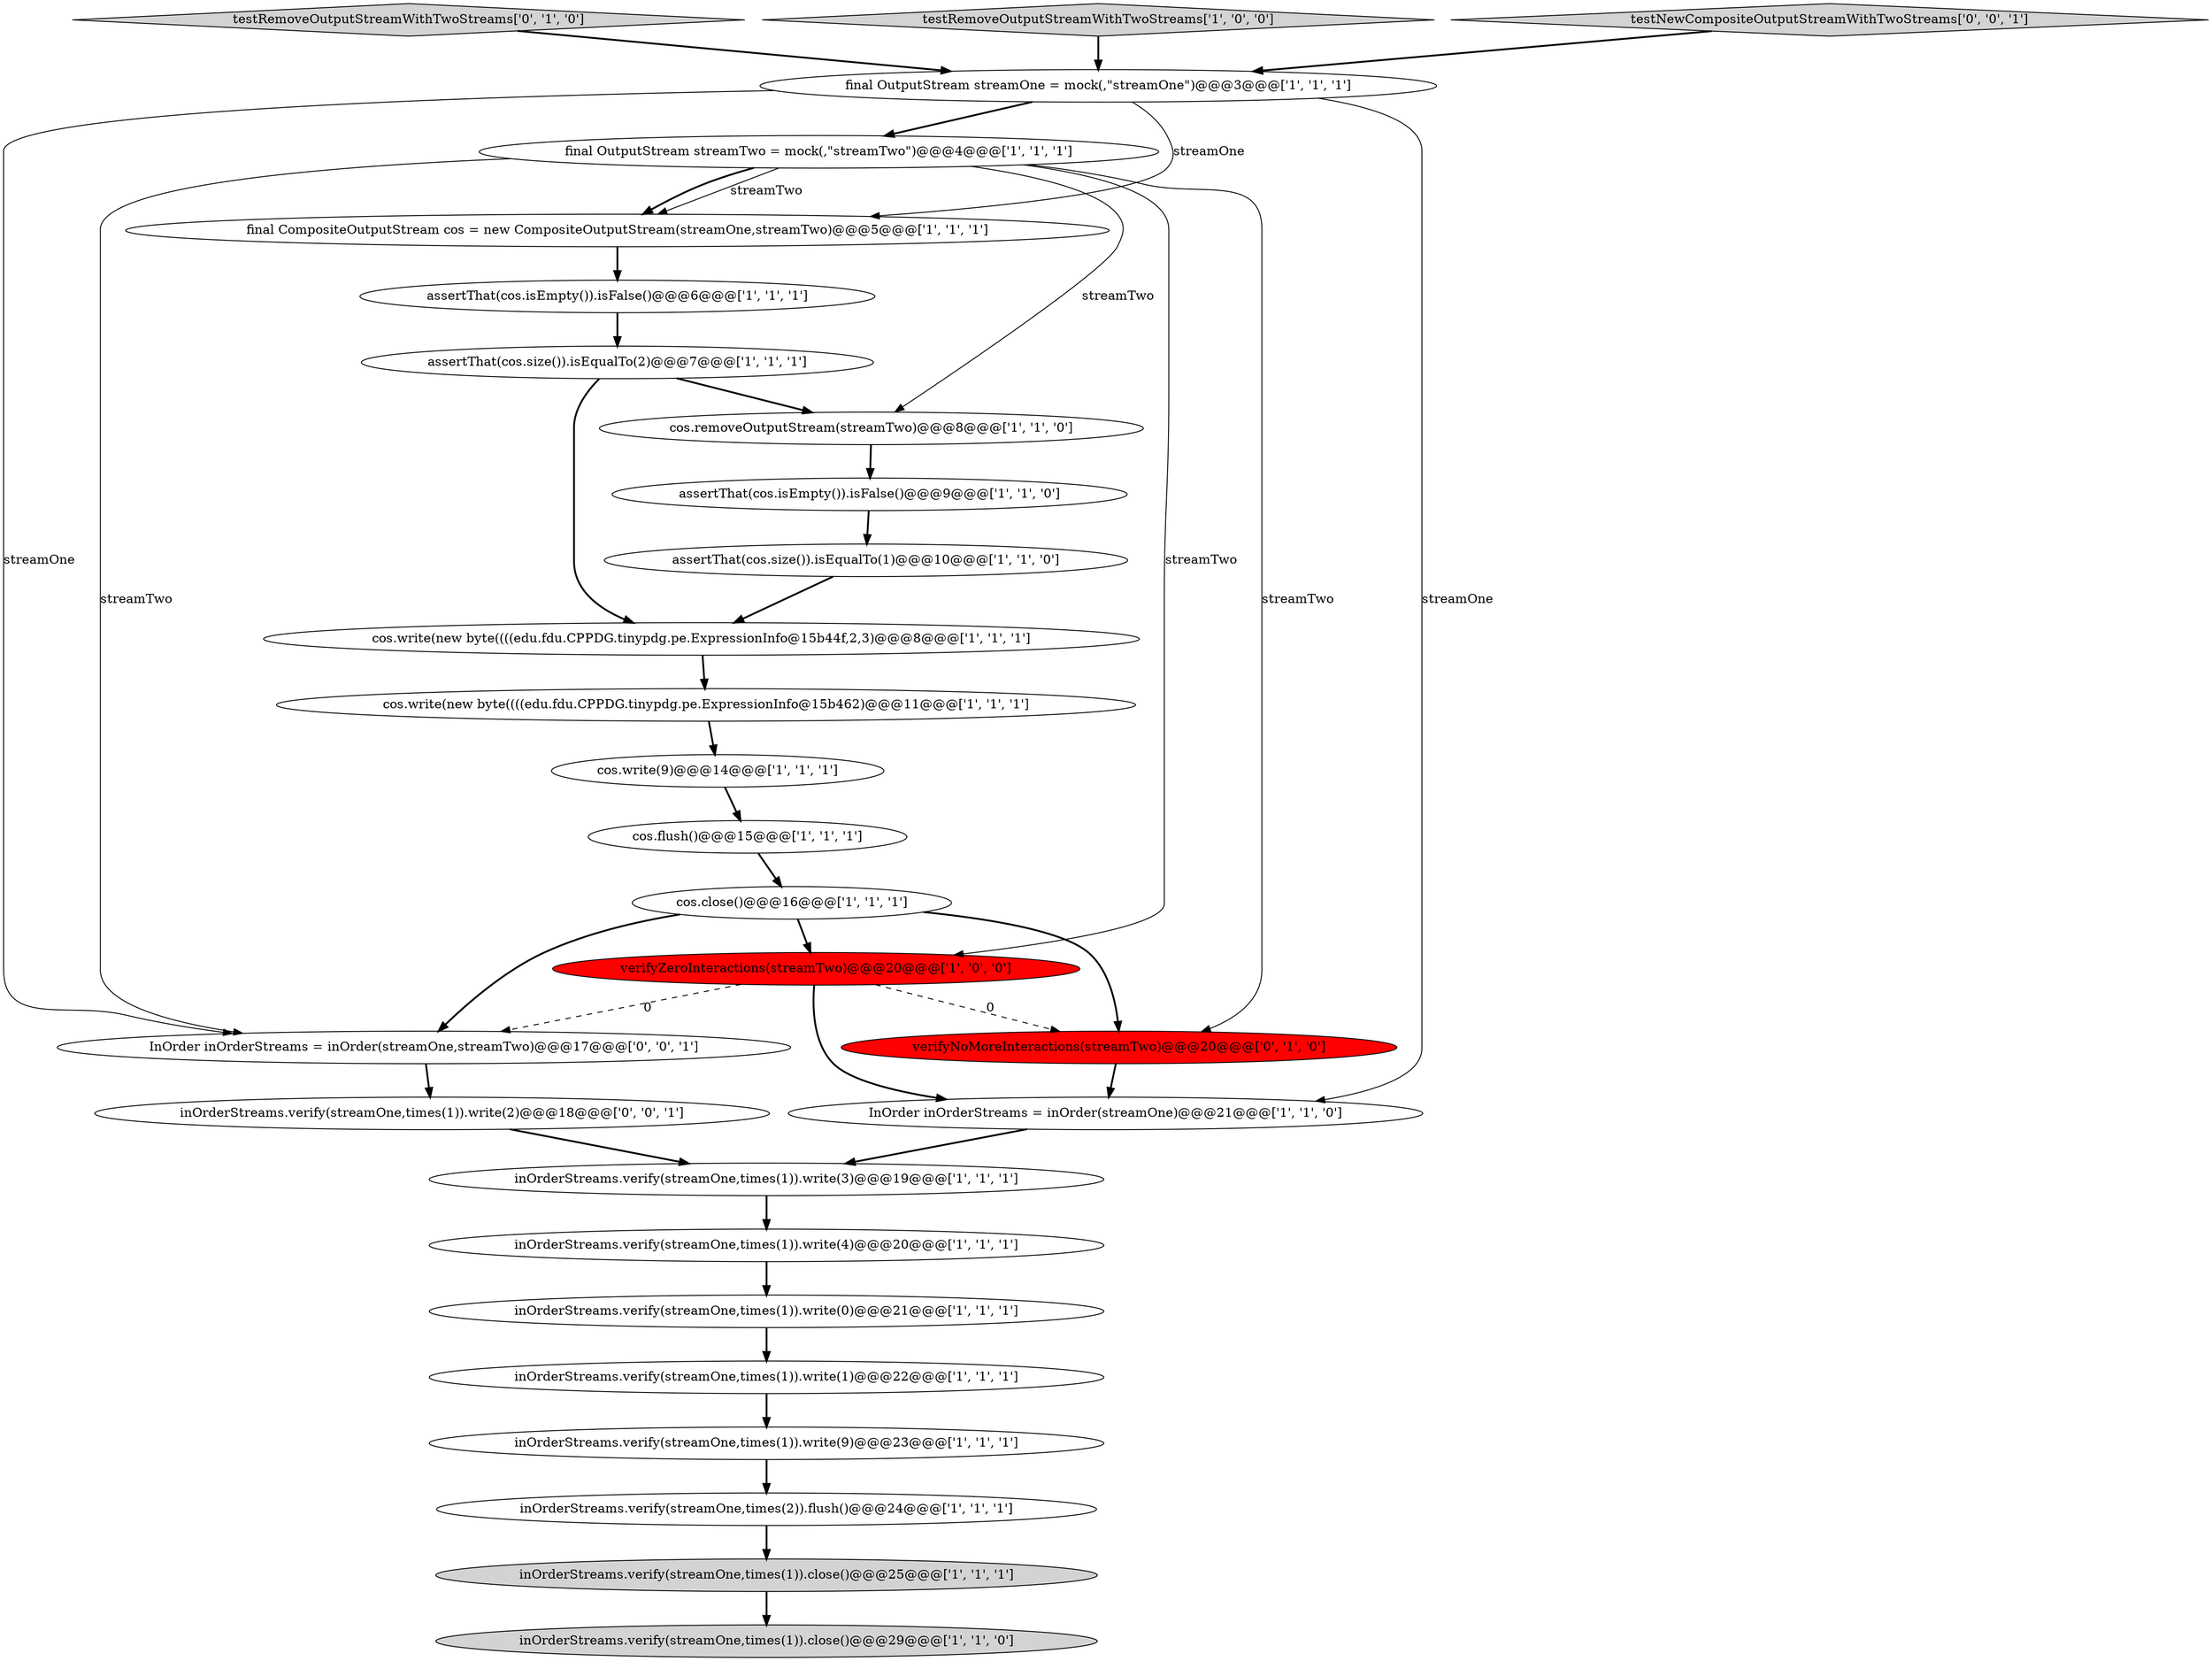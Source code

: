 digraph {
21 [style = filled, label = "inOrderStreams.verify(streamOne,times(1)).close()@@@25@@@['1', '1', '1']", fillcolor = lightgray, shape = ellipse image = "AAA0AAABBB1BBB"];
12 [style = filled, label = "assertThat(cos.isEmpty()).isFalse()@@@9@@@['1', '1', '0']", fillcolor = white, shape = ellipse image = "AAA0AAABBB1BBB"];
7 [style = filled, label = "inOrderStreams.verify(streamOne,times(1)).write(3)@@@19@@@['1', '1', '1']", fillcolor = white, shape = ellipse image = "AAA0AAABBB1BBB"];
5 [style = filled, label = "inOrderStreams.verify(streamOne,times(1)).write(9)@@@23@@@['1', '1', '1']", fillcolor = white, shape = ellipse image = "AAA0AAABBB1BBB"];
25 [style = filled, label = "verifyNoMoreInteractions(streamTwo)@@@20@@@['0', '1', '0']", fillcolor = red, shape = ellipse image = "AAA1AAABBB2BBB"];
16 [style = filled, label = "InOrder inOrderStreams = inOrder(streamOne)@@@21@@@['1', '1', '0']", fillcolor = white, shape = ellipse image = "AAA0AAABBB1BBB"];
20 [style = filled, label = "cos.removeOutputStream(streamTwo)@@@8@@@['1', '1', '0']", fillcolor = white, shape = ellipse image = "AAA0AAABBB1BBB"];
19 [style = filled, label = "cos.write(new byte((((edu.fdu.CPPDG.tinypdg.pe.ExpressionInfo@15b462)@@@11@@@['1', '1', '1']", fillcolor = white, shape = ellipse image = "AAA0AAABBB1BBB"];
15 [style = filled, label = "inOrderStreams.verify(streamOne,times(1)).write(1)@@@22@@@['1', '1', '1']", fillcolor = white, shape = ellipse image = "AAA0AAABBB1BBB"];
17 [style = filled, label = "final OutputStream streamTwo = mock(,\"streamTwo\")@@@4@@@['1', '1', '1']", fillcolor = white, shape = ellipse image = "AAA0AAABBB1BBB"];
28 [style = filled, label = "inOrderStreams.verify(streamOne,times(1)).write(2)@@@18@@@['0', '0', '1']", fillcolor = white, shape = ellipse image = "AAA0AAABBB3BBB"];
14 [style = filled, label = "inOrderStreams.verify(streamOne,times(1)).write(0)@@@21@@@['1', '1', '1']", fillcolor = white, shape = ellipse image = "AAA0AAABBB1BBB"];
1 [style = filled, label = "cos.write(9)@@@14@@@['1', '1', '1']", fillcolor = white, shape = ellipse image = "AAA0AAABBB1BBB"];
23 [style = filled, label = "inOrderStreams.verify(streamOne,times(2)).flush()@@@24@@@['1', '1', '1']", fillcolor = white, shape = ellipse image = "AAA0AAABBB1BBB"];
26 [style = filled, label = "InOrder inOrderStreams = inOrder(streamOne,streamTwo)@@@17@@@['0', '0', '1']", fillcolor = white, shape = ellipse image = "AAA0AAABBB3BBB"];
24 [style = filled, label = "testRemoveOutputStreamWithTwoStreams['0', '1', '0']", fillcolor = lightgray, shape = diamond image = "AAA0AAABBB2BBB"];
3 [style = filled, label = "cos.flush()@@@15@@@['1', '1', '1']", fillcolor = white, shape = ellipse image = "AAA0AAABBB1BBB"];
18 [style = filled, label = "assertThat(cos.size()).isEqualTo(1)@@@10@@@['1', '1', '0']", fillcolor = white, shape = ellipse image = "AAA0AAABBB1BBB"];
8 [style = filled, label = "cos.close()@@@16@@@['1', '1', '1']", fillcolor = white, shape = ellipse image = "AAA0AAABBB1BBB"];
2 [style = filled, label = "final CompositeOutputStream cos = new CompositeOutputStream(streamOne,streamTwo)@@@5@@@['1', '1', '1']", fillcolor = white, shape = ellipse image = "AAA0AAABBB1BBB"];
10 [style = filled, label = "verifyZeroInteractions(streamTwo)@@@20@@@['1', '0', '0']", fillcolor = red, shape = ellipse image = "AAA1AAABBB1BBB"];
11 [style = filled, label = "final OutputStream streamOne = mock(,\"streamOne\")@@@3@@@['1', '1', '1']", fillcolor = white, shape = ellipse image = "AAA0AAABBB1BBB"];
9 [style = filled, label = "testRemoveOutputStreamWithTwoStreams['1', '0', '0']", fillcolor = lightgray, shape = diamond image = "AAA0AAABBB1BBB"];
13 [style = filled, label = "inOrderStreams.verify(streamOne,times(1)).write(4)@@@20@@@['1', '1', '1']", fillcolor = white, shape = ellipse image = "AAA0AAABBB1BBB"];
27 [style = filled, label = "testNewCompositeOutputStreamWithTwoStreams['0', '0', '1']", fillcolor = lightgray, shape = diamond image = "AAA0AAABBB3BBB"];
4 [style = filled, label = "cos.write(new byte((((edu.fdu.CPPDG.tinypdg.pe.ExpressionInfo@15b44f,2,3)@@@8@@@['1', '1', '1']", fillcolor = white, shape = ellipse image = "AAA0AAABBB1BBB"];
6 [style = filled, label = "inOrderStreams.verify(streamOne,times(1)).close()@@@29@@@['1', '1', '0']", fillcolor = lightgray, shape = ellipse image = "AAA0AAABBB1BBB"];
22 [style = filled, label = "assertThat(cos.size()).isEqualTo(2)@@@7@@@['1', '1', '1']", fillcolor = white, shape = ellipse image = "AAA0AAABBB1BBB"];
0 [style = filled, label = "assertThat(cos.isEmpty()).isFalse()@@@6@@@['1', '1', '1']", fillcolor = white, shape = ellipse image = "AAA0AAABBB1BBB"];
7->13 [style = bold, label=""];
8->10 [style = bold, label=""];
9->11 [style = bold, label=""];
5->23 [style = bold, label=""];
21->6 [style = bold, label=""];
17->26 [style = solid, label="streamTwo"];
4->19 [style = bold, label=""];
16->7 [style = bold, label=""];
1->3 [style = bold, label=""];
28->7 [style = bold, label=""];
17->2 [style = solid, label="streamTwo"];
25->16 [style = bold, label=""];
11->26 [style = solid, label="streamOne"];
17->10 [style = solid, label="streamTwo"];
15->5 [style = bold, label=""];
17->25 [style = solid, label="streamTwo"];
22->4 [style = bold, label=""];
17->20 [style = solid, label="streamTwo"];
19->1 [style = bold, label=""];
2->0 [style = bold, label=""];
10->26 [style = dashed, label="0"];
18->4 [style = bold, label=""];
17->2 [style = bold, label=""];
22->20 [style = bold, label=""];
10->16 [style = bold, label=""];
23->21 [style = bold, label=""];
27->11 [style = bold, label=""];
24->11 [style = bold, label=""];
3->8 [style = bold, label=""];
0->22 [style = bold, label=""];
20->12 [style = bold, label=""];
12->18 [style = bold, label=""];
11->17 [style = bold, label=""];
11->16 [style = solid, label="streamOne"];
14->15 [style = bold, label=""];
26->28 [style = bold, label=""];
11->2 [style = solid, label="streamOne"];
13->14 [style = bold, label=""];
8->25 [style = bold, label=""];
10->25 [style = dashed, label="0"];
8->26 [style = bold, label=""];
}

